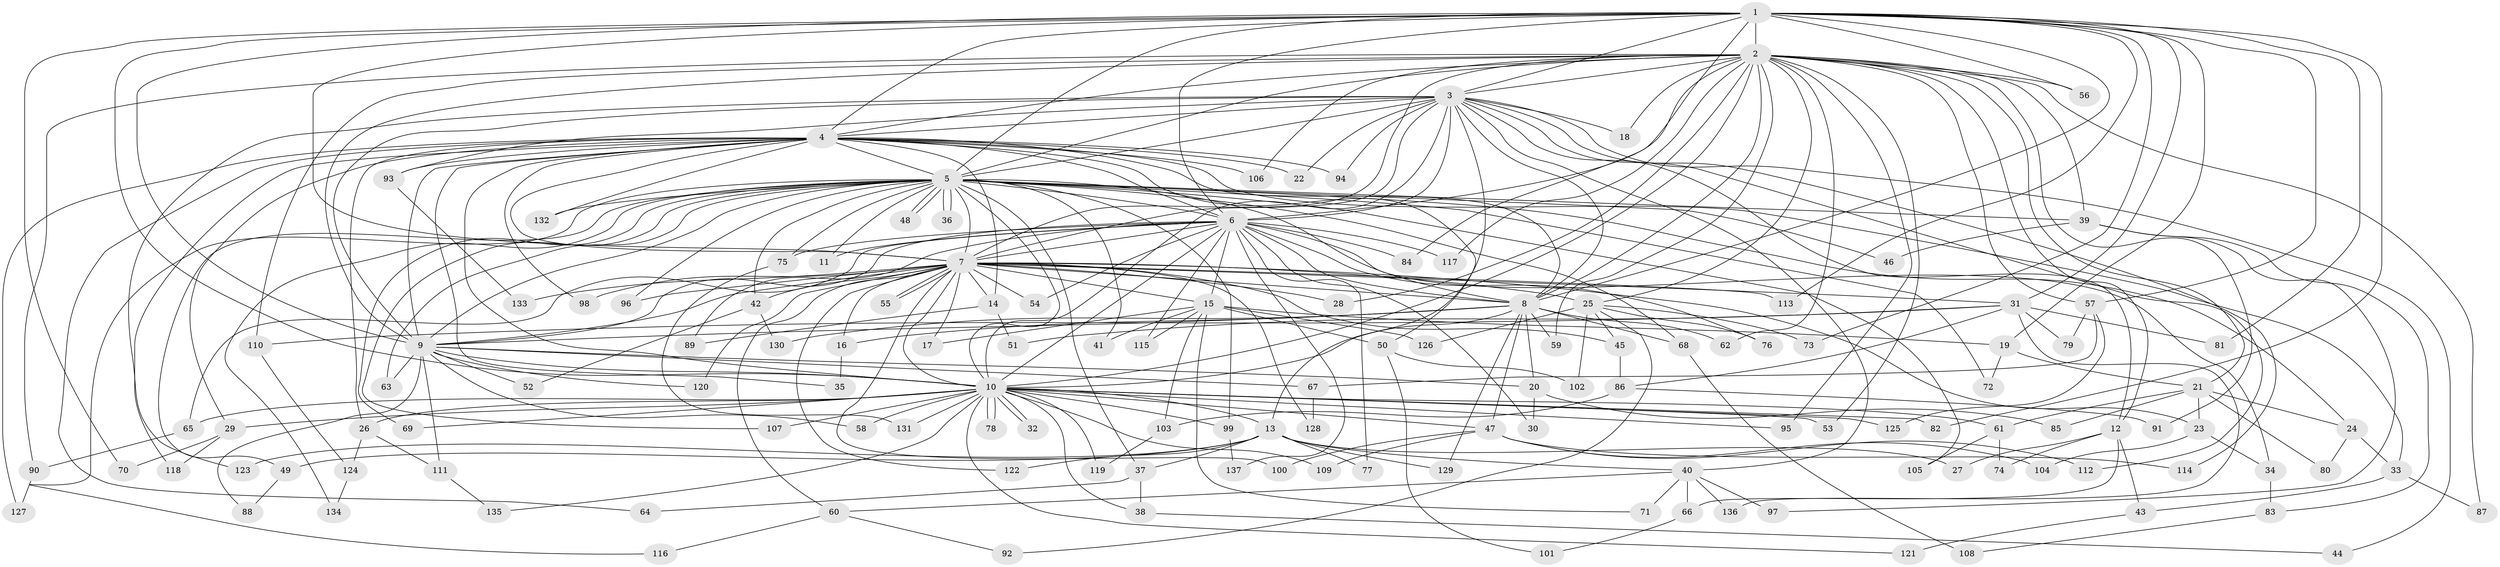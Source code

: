 // Generated by graph-tools (version 1.1) at 2025/25/03/09/25 03:25:46]
// undirected, 137 vertices, 299 edges
graph export_dot {
graph [start="1"]
  node [color=gray90,style=filled];
  1;
  2;
  3;
  4;
  5;
  6;
  7;
  8;
  9;
  10;
  11;
  12;
  13;
  14;
  15;
  16;
  17;
  18;
  19;
  20;
  21;
  22;
  23;
  24;
  25;
  26;
  27;
  28;
  29;
  30;
  31;
  32;
  33;
  34;
  35;
  36;
  37;
  38;
  39;
  40;
  41;
  42;
  43;
  44;
  45;
  46;
  47;
  48;
  49;
  50;
  51;
  52;
  53;
  54;
  55;
  56;
  57;
  58;
  59;
  60;
  61;
  62;
  63;
  64;
  65;
  66;
  67;
  68;
  69;
  70;
  71;
  72;
  73;
  74;
  75;
  76;
  77;
  78;
  79;
  80;
  81;
  82;
  83;
  84;
  85;
  86;
  87;
  88;
  89;
  90;
  91;
  92;
  93;
  94;
  95;
  96;
  97;
  98;
  99;
  100;
  101;
  102;
  103;
  104;
  105;
  106;
  107;
  108;
  109;
  110;
  111;
  112;
  113;
  114;
  115;
  116;
  117;
  118;
  119;
  120;
  121;
  122;
  123;
  124;
  125;
  126;
  127;
  128;
  129;
  130;
  131;
  132;
  133;
  134;
  135;
  136;
  137;
  1 -- 2;
  1 -- 3;
  1 -- 4;
  1 -- 5;
  1 -- 6;
  1 -- 7;
  1 -- 8;
  1 -- 9;
  1 -- 10;
  1 -- 19;
  1 -- 31;
  1 -- 56;
  1 -- 57;
  1 -- 70;
  1 -- 73;
  1 -- 81;
  1 -- 82;
  1 -- 84;
  1 -- 113;
  2 -- 3;
  2 -- 4;
  2 -- 5;
  2 -- 6;
  2 -- 7;
  2 -- 8;
  2 -- 9;
  2 -- 10;
  2 -- 12;
  2 -- 18;
  2 -- 21;
  2 -- 25;
  2 -- 28;
  2 -- 39;
  2 -- 53;
  2 -- 56;
  2 -- 57;
  2 -- 59;
  2 -- 62;
  2 -- 87;
  2 -- 90;
  2 -- 91;
  2 -- 95;
  2 -- 106;
  2 -- 110;
  2 -- 117;
  3 -- 4;
  3 -- 5;
  3 -- 6;
  3 -- 7;
  3 -- 8;
  3 -- 9;
  3 -- 10;
  3 -- 12;
  3 -- 13;
  3 -- 18;
  3 -- 22;
  3 -- 40;
  3 -- 44;
  3 -- 93;
  3 -- 94;
  3 -- 112;
  3 -- 114;
  3 -- 123;
  4 -- 5;
  4 -- 6;
  4 -- 7;
  4 -- 8;
  4 -- 9;
  4 -- 10;
  4 -- 14;
  4 -- 22;
  4 -- 26;
  4 -- 29;
  4 -- 33;
  4 -- 35;
  4 -- 50;
  4 -- 64;
  4 -- 93;
  4 -- 94;
  4 -- 98;
  4 -- 106;
  4 -- 118;
  4 -- 127;
  4 -- 132;
  5 -- 6;
  5 -- 7;
  5 -- 8;
  5 -- 9;
  5 -- 10;
  5 -- 11;
  5 -- 24;
  5 -- 36;
  5 -- 36;
  5 -- 37;
  5 -- 39;
  5 -- 41;
  5 -- 42;
  5 -- 46;
  5 -- 48;
  5 -- 48;
  5 -- 49;
  5 -- 63;
  5 -- 68;
  5 -- 69;
  5 -- 72;
  5 -- 75;
  5 -- 96;
  5 -- 99;
  5 -- 105;
  5 -- 107;
  5 -- 116;
  5 -- 132;
  5 -- 134;
  6 -- 7;
  6 -- 8;
  6 -- 9;
  6 -- 10;
  6 -- 11;
  6 -- 15;
  6 -- 30;
  6 -- 34;
  6 -- 54;
  6 -- 65;
  6 -- 75;
  6 -- 76;
  6 -- 77;
  6 -- 84;
  6 -- 89;
  6 -- 115;
  6 -- 117;
  6 -- 137;
  7 -- 8;
  7 -- 9;
  7 -- 10;
  7 -- 14;
  7 -- 15;
  7 -- 16;
  7 -- 17;
  7 -- 23;
  7 -- 25;
  7 -- 28;
  7 -- 31;
  7 -- 42;
  7 -- 45;
  7 -- 54;
  7 -- 55;
  7 -- 55;
  7 -- 60;
  7 -- 96;
  7 -- 98;
  7 -- 100;
  7 -- 113;
  7 -- 120;
  7 -- 122;
  7 -- 128;
  7 -- 133;
  8 -- 9;
  8 -- 10;
  8 -- 16;
  8 -- 20;
  8 -- 47;
  8 -- 59;
  8 -- 62;
  8 -- 68;
  8 -- 129;
  8 -- 130;
  9 -- 10;
  9 -- 20;
  9 -- 52;
  9 -- 58;
  9 -- 63;
  9 -- 67;
  9 -- 88;
  9 -- 111;
  9 -- 120;
  10 -- 13;
  10 -- 26;
  10 -- 29;
  10 -- 32;
  10 -- 32;
  10 -- 38;
  10 -- 47;
  10 -- 53;
  10 -- 58;
  10 -- 61;
  10 -- 65;
  10 -- 69;
  10 -- 78;
  10 -- 78;
  10 -- 82;
  10 -- 95;
  10 -- 99;
  10 -- 107;
  10 -- 109;
  10 -- 119;
  10 -- 121;
  10 -- 125;
  10 -- 131;
  10 -- 135;
  12 -- 27;
  12 -- 43;
  12 -- 66;
  12 -- 74;
  13 -- 27;
  13 -- 37;
  13 -- 40;
  13 -- 49;
  13 -- 77;
  13 -- 122;
  13 -- 123;
  13 -- 129;
  14 -- 51;
  14 -- 89;
  15 -- 17;
  15 -- 19;
  15 -- 41;
  15 -- 50;
  15 -- 71;
  15 -- 103;
  15 -- 115;
  15 -- 126;
  16 -- 35;
  19 -- 21;
  19 -- 72;
  20 -- 30;
  20 -- 85;
  21 -- 23;
  21 -- 24;
  21 -- 61;
  21 -- 80;
  21 -- 85;
  23 -- 34;
  23 -- 104;
  24 -- 33;
  24 -- 80;
  25 -- 45;
  25 -- 73;
  25 -- 76;
  25 -- 92;
  25 -- 102;
  25 -- 126;
  26 -- 111;
  26 -- 124;
  29 -- 70;
  29 -- 118;
  31 -- 51;
  31 -- 79;
  31 -- 81;
  31 -- 86;
  31 -- 110;
  31 -- 136;
  33 -- 43;
  33 -- 87;
  34 -- 83;
  37 -- 38;
  37 -- 64;
  38 -- 44;
  39 -- 46;
  39 -- 83;
  39 -- 97;
  40 -- 60;
  40 -- 66;
  40 -- 71;
  40 -- 97;
  40 -- 136;
  42 -- 52;
  42 -- 130;
  43 -- 121;
  45 -- 86;
  47 -- 100;
  47 -- 104;
  47 -- 109;
  47 -- 112;
  47 -- 114;
  49 -- 88;
  50 -- 101;
  50 -- 102;
  57 -- 67;
  57 -- 79;
  57 -- 125;
  60 -- 92;
  60 -- 116;
  61 -- 74;
  61 -- 105;
  65 -- 90;
  66 -- 101;
  67 -- 128;
  68 -- 108;
  75 -- 131;
  83 -- 108;
  86 -- 91;
  86 -- 103;
  90 -- 127;
  93 -- 133;
  99 -- 137;
  103 -- 119;
  110 -- 124;
  111 -- 135;
  124 -- 134;
}
